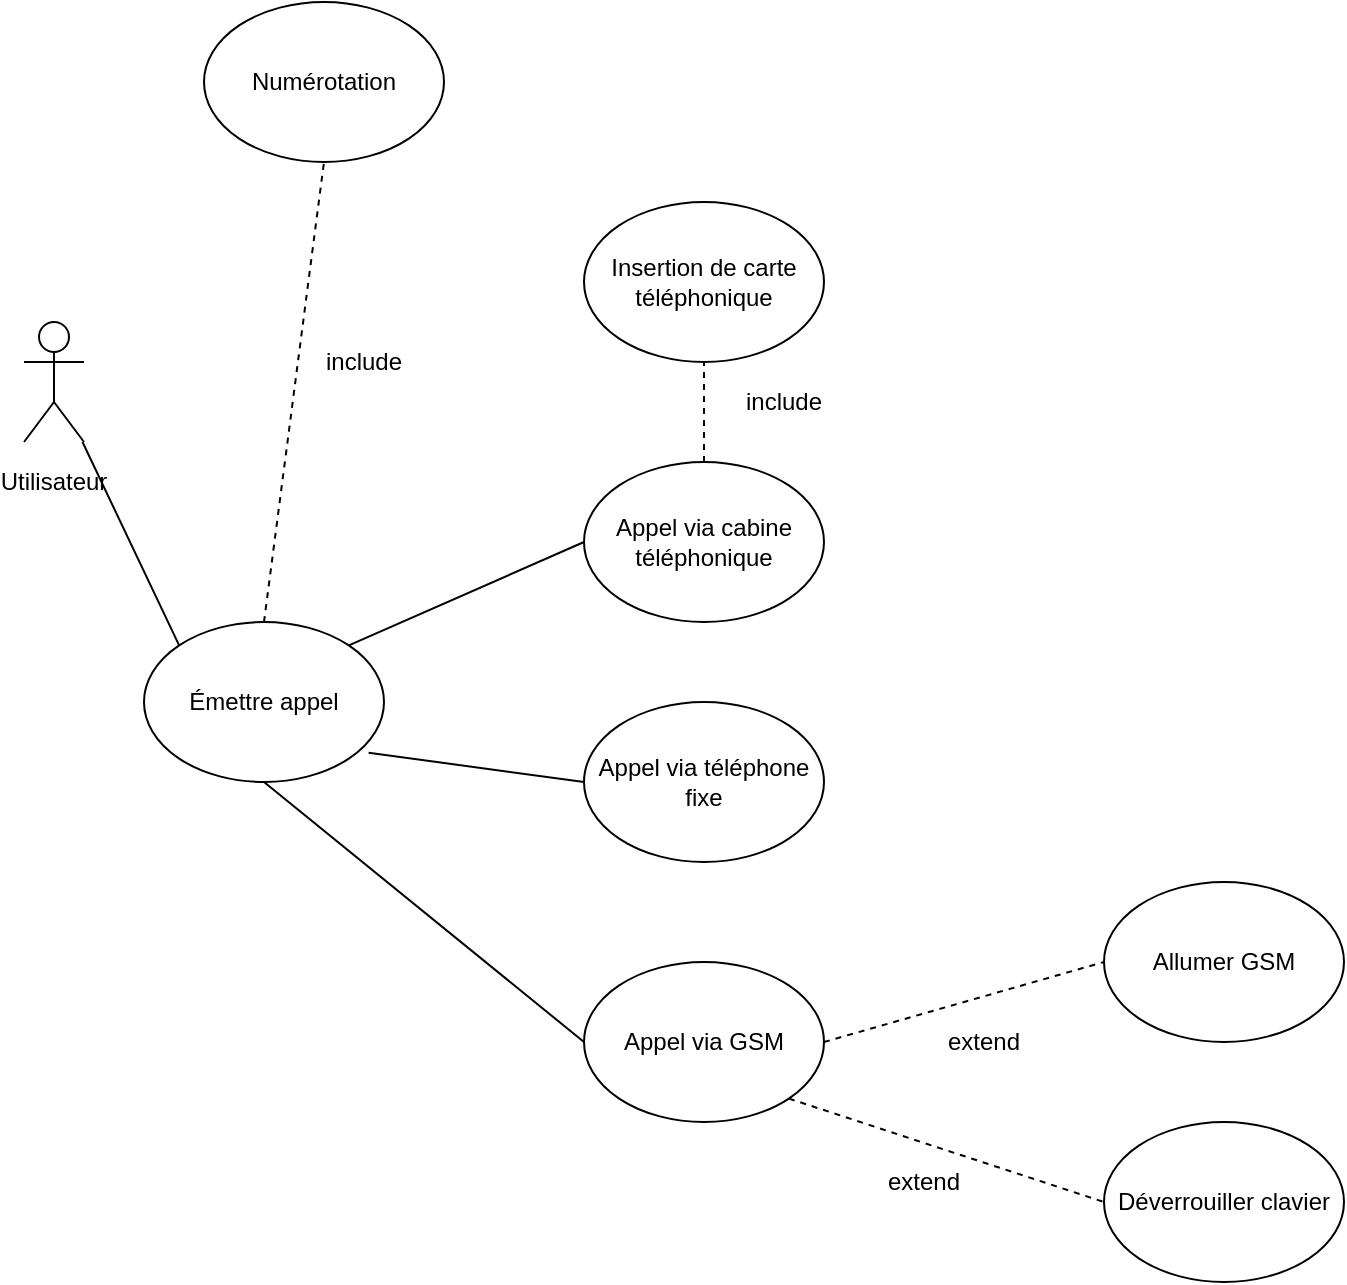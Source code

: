 <mxfile version="13.7.1" type="github"><diagram id="wonKPNJO9wvvqwTODVW2" name="Page-2"><mxGraphModel dx="1157" dy="1808" grid="1" gridSize="10" guides="1" tooltips="1" connect="1" arrows="1" fold="1" page="1" pageScale="1" pageWidth="827" pageHeight="1169" math="0" shadow="0"><root><mxCell id="i8pe13LID7kQl0kp-sWT-0"/><mxCell id="i8pe13LID7kQl0kp-sWT-1" parent="i8pe13LID7kQl0kp-sWT-0"/><mxCell id="i8pe13LID7kQl0kp-sWT-2" value="Actor" style="shape=umlActor;verticalLabelPosition=bottom;verticalAlign=top;html=1;outlineConnect=0;fillColor=#ffffff;gradientColor=none;fontFamily=Helvetica;noLabel=1;" vertex="1" parent="i8pe13LID7kQl0kp-sWT-1"><mxGeometry x="60" y="-130" width="30" height="60" as="geometry"/></mxCell><mxCell id="i8pe13LID7kQl0kp-sWT-3" value="Utilisateur" style="text;html=1;strokeColor=none;fillColor=none;align=center;verticalAlign=middle;whiteSpace=wrap;rounded=0;fontFamily=Helvetica;" vertex="1" parent="i8pe13LID7kQl0kp-sWT-1"><mxGeometry x="55" y="-60" width="40" height="20" as="geometry"/></mxCell><mxCell id="i8pe13LID7kQl0kp-sWT-4" value="Appel via téléphone fixe" style="ellipse;whiteSpace=wrap;html=1;fillColor=#ffffff;gradientColor=none;fontFamily=Helvetica;" vertex="1" parent="i8pe13LID7kQl0kp-sWT-1"><mxGeometry x="340" y="60" width="120" height="80" as="geometry"/></mxCell><mxCell id="i8pe13LID7kQl0kp-sWT-6" value="Appel via GSM" style="ellipse;whiteSpace=wrap;html=1;fillColor=#ffffff;gradientColor=none;fontFamily=Helvetica;" vertex="1" parent="i8pe13LID7kQl0kp-sWT-1"><mxGeometry x="340" y="190" width="120" height="80" as="geometry"/></mxCell><mxCell id="i8pe13LID7kQl0kp-sWT-7" value="Appel via cabine téléphonique" style="ellipse;whiteSpace=wrap;html=1;fillColor=#ffffff;gradientColor=none;fontFamily=Helvetica;" vertex="1" parent="i8pe13LID7kQl0kp-sWT-1"><mxGeometry x="340" y="-60" width="120" height="80" as="geometry"/></mxCell><mxCell id="i8pe13LID7kQl0kp-sWT-9" value="" style="endArrow=none;html=1;fontFamily=Helvetica;entryX=0;entryY=0.5;entryDx=0;entryDy=0;" edge="1" parent="i8pe13LID7kQl0kp-sWT-1" target="i8pe13LID7kQl0kp-sWT-6"><mxGeometry width="50" height="50" relative="1" as="geometry"><mxPoint x="180" y="100" as="sourcePoint"/><mxPoint x="440" y="100" as="targetPoint"/></mxGeometry></mxCell><mxCell id="i8pe13LID7kQl0kp-sWT-10" value="Insertion de carte téléphonique" style="ellipse;whiteSpace=wrap;html=1;fillColor=#ffffff;gradientColor=none;fontFamily=Helvetica;" vertex="1" parent="i8pe13LID7kQl0kp-sWT-1"><mxGeometry x="340" y="-190" width="120" height="80" as="geometry"/></mxCell><mxCell id="i8pe13LID7kQl0kp-sWT-11" value="" style="endArrow=none;dashed=1;html=1;fontFamily=Helvetica;entryX=0.5;entryY=1;entryDx=0;entryDy=0;exitX=0.5;exitY=0;exitDx=0;exitDy=0;" edge="1" parent="i8pe13LID7kQl0kp-sWT-1" source="i8pe13LID7kQl0kp-sWT-7" target="i8pe13LID7kQl0kp-sWT-10"><mxGeometry width="50" height="50" relative="1" as="geometry"><mxPoint x="390" y="60" as="sourcePoint"/><mxPoint x="440" y="10" as="targetPoint"/></mxGeometry></mxCell><mxCell id="i8pe13LID7kQl0kp-sWT-12" value="include" style="text;html=1;strokeColor=none;fillColor=none;align=center;verticalAlign=middle;whiteSpace=wrap;rounded=0;fontFamily=Helvetica;" vertex="1" parent="i8pe13LID7kQl0kp-sWT-1"><mxGeometry x="420" y="-100" width="40" height="20" as="geometry"/></mxCell><mxCell id="_M6YCQxDG8f129AZVodI-1" value="Déverrouiller clavier" style="ellipse;whiteSpace=wrap;html=1;fillColor=#ffffff;gradientColor=none;fontFamily=Helvetica;" vertex="1" parent="i8pe13LID7kQl0kp-sWT-1"><mxGeometry x="600" y="270" width="120" height="80" as="geometry"/></mxCell><mxCell id="_M6YCQxDG8f129AZVodI-2" value="Allumer GSM" style="ellipse;whiteSpace=wrap;html=1;fillColor=#ffffff;gradientColor=none;fontFamily=Helvetica;" vertex="1" parent="i8pe13LID7kQl0kp-sWT-1"><mxGeometry x="600" y="150" width="120" height="80" as="geometry"/></mxCell><mxCell id="_M6YCQxDG8f129AZVodI-4" value="" style="endArrow=none;dashed=1;html=1;fontFamily=Helvetica;entryX=0;entryY=0.5;entryDx=0;entryDy=0;exitX=1;exitY=0.5;exitDx=0;exitDy=0;" edge="1" parent="i8pe13LID7kQl0kp-sWT-1" source="i8pe13LID7kQl0kp-sWT-6" target="_M6YCQxDG8f129AZVodI-2"><mxGeometry width="50" height="50" relative="1" as="geometry"><mxPoint x="380" y="170" as="sourcePoint"/><mxPoint x="430" y="120" as="targetPoint"/></mxGeometry></mxCell><mxCell id="_M6YCQxDG8f129AZVodI-5" value="" style="endArrow=none;dashed=1;html=1;fontFamily=Helvetica;entryX=0;entryY=0.5;entryDx=0;entryDy=0;exitX=1;exitY=1;exitDx=0;exitDy=0;" edge="1" parent="i8pe13LID7kQl0kp-sWT-1" source="i8pe13LID7kQl0kp-sWT-6" target="_M6YCQxDG8f129AZVodI-1"><mxGeometry width="50" height="50" relative="1" as="geometry"><mxPoint x="380" y="170" as="sourcePoint"/><mxPoint x="430" y="120" as="targetPoint"/></mxGeometry></mxCell><mxCell id="_M6YCQxDG8f129AZVodI-6" value="extend" style="text;html=1;strokeColor=none;fillColor=none;align=center;verticalAlign=middle;whiteSpace=wrap;rounded=0;fontFamily=Helvetica;" vertex="1" parent="i8pe13LID7kQl0kp-sWT-1"><mxGeometry x="490" y="290" width="40" height="20" as="geometry"/></mxCell><mxCell id="_M6YCQxDG8f129AZVodI-7" value="extend" style="text;html=1;strokeColor=none;fillColor=none;align=center;verticalAlign=middle;whiteSpace=wrap;rounded=0;fontFamily=Helvetica;" vertex="1" parent="i8pe13LID7kQl0kp-sWT-1"><mxGeometry x="520" y="220" width="40" height="20" as="geometry"/></mxCell><mxCell id="_M6YCQxDG8f129AZVodI-8" value="include" style="text;html=1;strokeColor=none;fillColor=none;align=center;verticalAlign=middle;whiteSpace=wrap;rounded=0;fontFamily=Helvetica;" vertex="1" parent="i8pe13LID7kQl0kp-sWT-1"><mxGeometry x="210" y="-120" width="40" height="20" as="geometry"/></mxCell><mxCell id="_M6YCQxDG8f129AZVodI-9" value="Émettre appel" style="ellipse;whiteSpace=wrap;html=1;fillColor=#ffffff;gradientColor=none;fontFamily=Helvetica;" vertex="1" parent="i8pe13LID7kQl0kp-sWT-1"><mxGeometry x="120" y="20" width="120" height="80" as="geometry"/></mxCell><mxCell id="_M6YCQxDG8f129AZVodI-10" value="" style="endArrow=none;html=1;fontFamily=Helvetica;entryX=0;entryY=0.5;entryDx=0;entryDy=0;exitX=0.936;exitY=0.817;exitDx=0;exitDy=0;exitPerimeter=0;" edge="1" parent="i8pe13LID7kQl0kp-sWT-1" source="_M6YCQxDG8f129AZVodI-9" target="i8pe13LID7kQl0kp-sWT-4"><mxGeometry width="50" height="50" relative="1" as="geometry"><mxPoint x="20" y="170" as="sourcePoint"/><mxPoint x="70" y="120" as="targetPoint"/></mxGeometry></mxCell><mxCell id="_M6YCQxDG8f129AZVodI-11" value="" style="endArrow=none;html=1;fontFamily=Helvetica;entryX=0;entryY=0.5;entryDx=0;entryDy=0;exitX=1;exitY=0;exitDx=0;exitDy=0;" edge="1" parent="i8pe13LID7kQl0kp-sWT-1" source="_M6YCQxDG8f129AZVodI-9" target="i8pe13LID7kQl0kp-sWT-7"><mxGeometry width="50" height="50" relative="1" as="geometry"><mxPoint x="20" y="170" as="sourcePoint"/><mxPoint x="70" y="120" as="targetPoint"/></mxGeometry></mxCell><mxCell id="_M6YCQxDG8f129AZVodI-12" value="" style="endArrow=none;html=1;fontFamily=Helvetica;exitX=0;exitY=0;exitDx=0;exitDy=0;" edge="1" parent="i8pe13LID7kQl0kp-sWT-1" source="_M6YCQxDG8f129AZVodI-9" target="i8pe13LID7kQl0kp-sWT-2"><mxGeometry width="50" height="50" relative="1" as="geometry"><mxPoint x="20" y="170" as="sourcePoint"/><mxPoint x="70" y="120" as="targetPoint"/></mxGeometry></mxCell><mxCell id="_M6YCQxDG8f129AZVodI-13" value="Numérotation" style="ellipse;whiteSpace=wrap;html=1;fillColor=#ffffff;gradientColor=none;fontFamily=Helvetica;" vertex="1" parent="i8pe13LID7kQl0kp-sWT-1"><mxGeometry x="150" y="-290" width="120" height="80" as="geometry"/></mxCell><mxCell id="_M6YCQxDG8f129AZVodI-15" value="" style="endArrow=none;dashed=1;html=1;fontFamily=Helvetica;entryX=0.5;entryY=1;entryDx=0;entryDy=0;exitX=0.5;exitY=0;exitDx=0;exitDy=0;" edge="1" parent="i8pe13LID7kQl0kp-sWT-1" source="_M6YCQxDG8f129AZVodI-9" target="_M6YCQxDG8f129AZVodI-13"><mxGeometry width="50" height="50" relative="1" as="geometry"><mxPoint x="460" y="10" as="sourcePoint"/><mxPoint x="510" y="-40" as="targetPoint"/></mxGeometry></mxCell></root></mxGraphModel></diagram></mxfile>